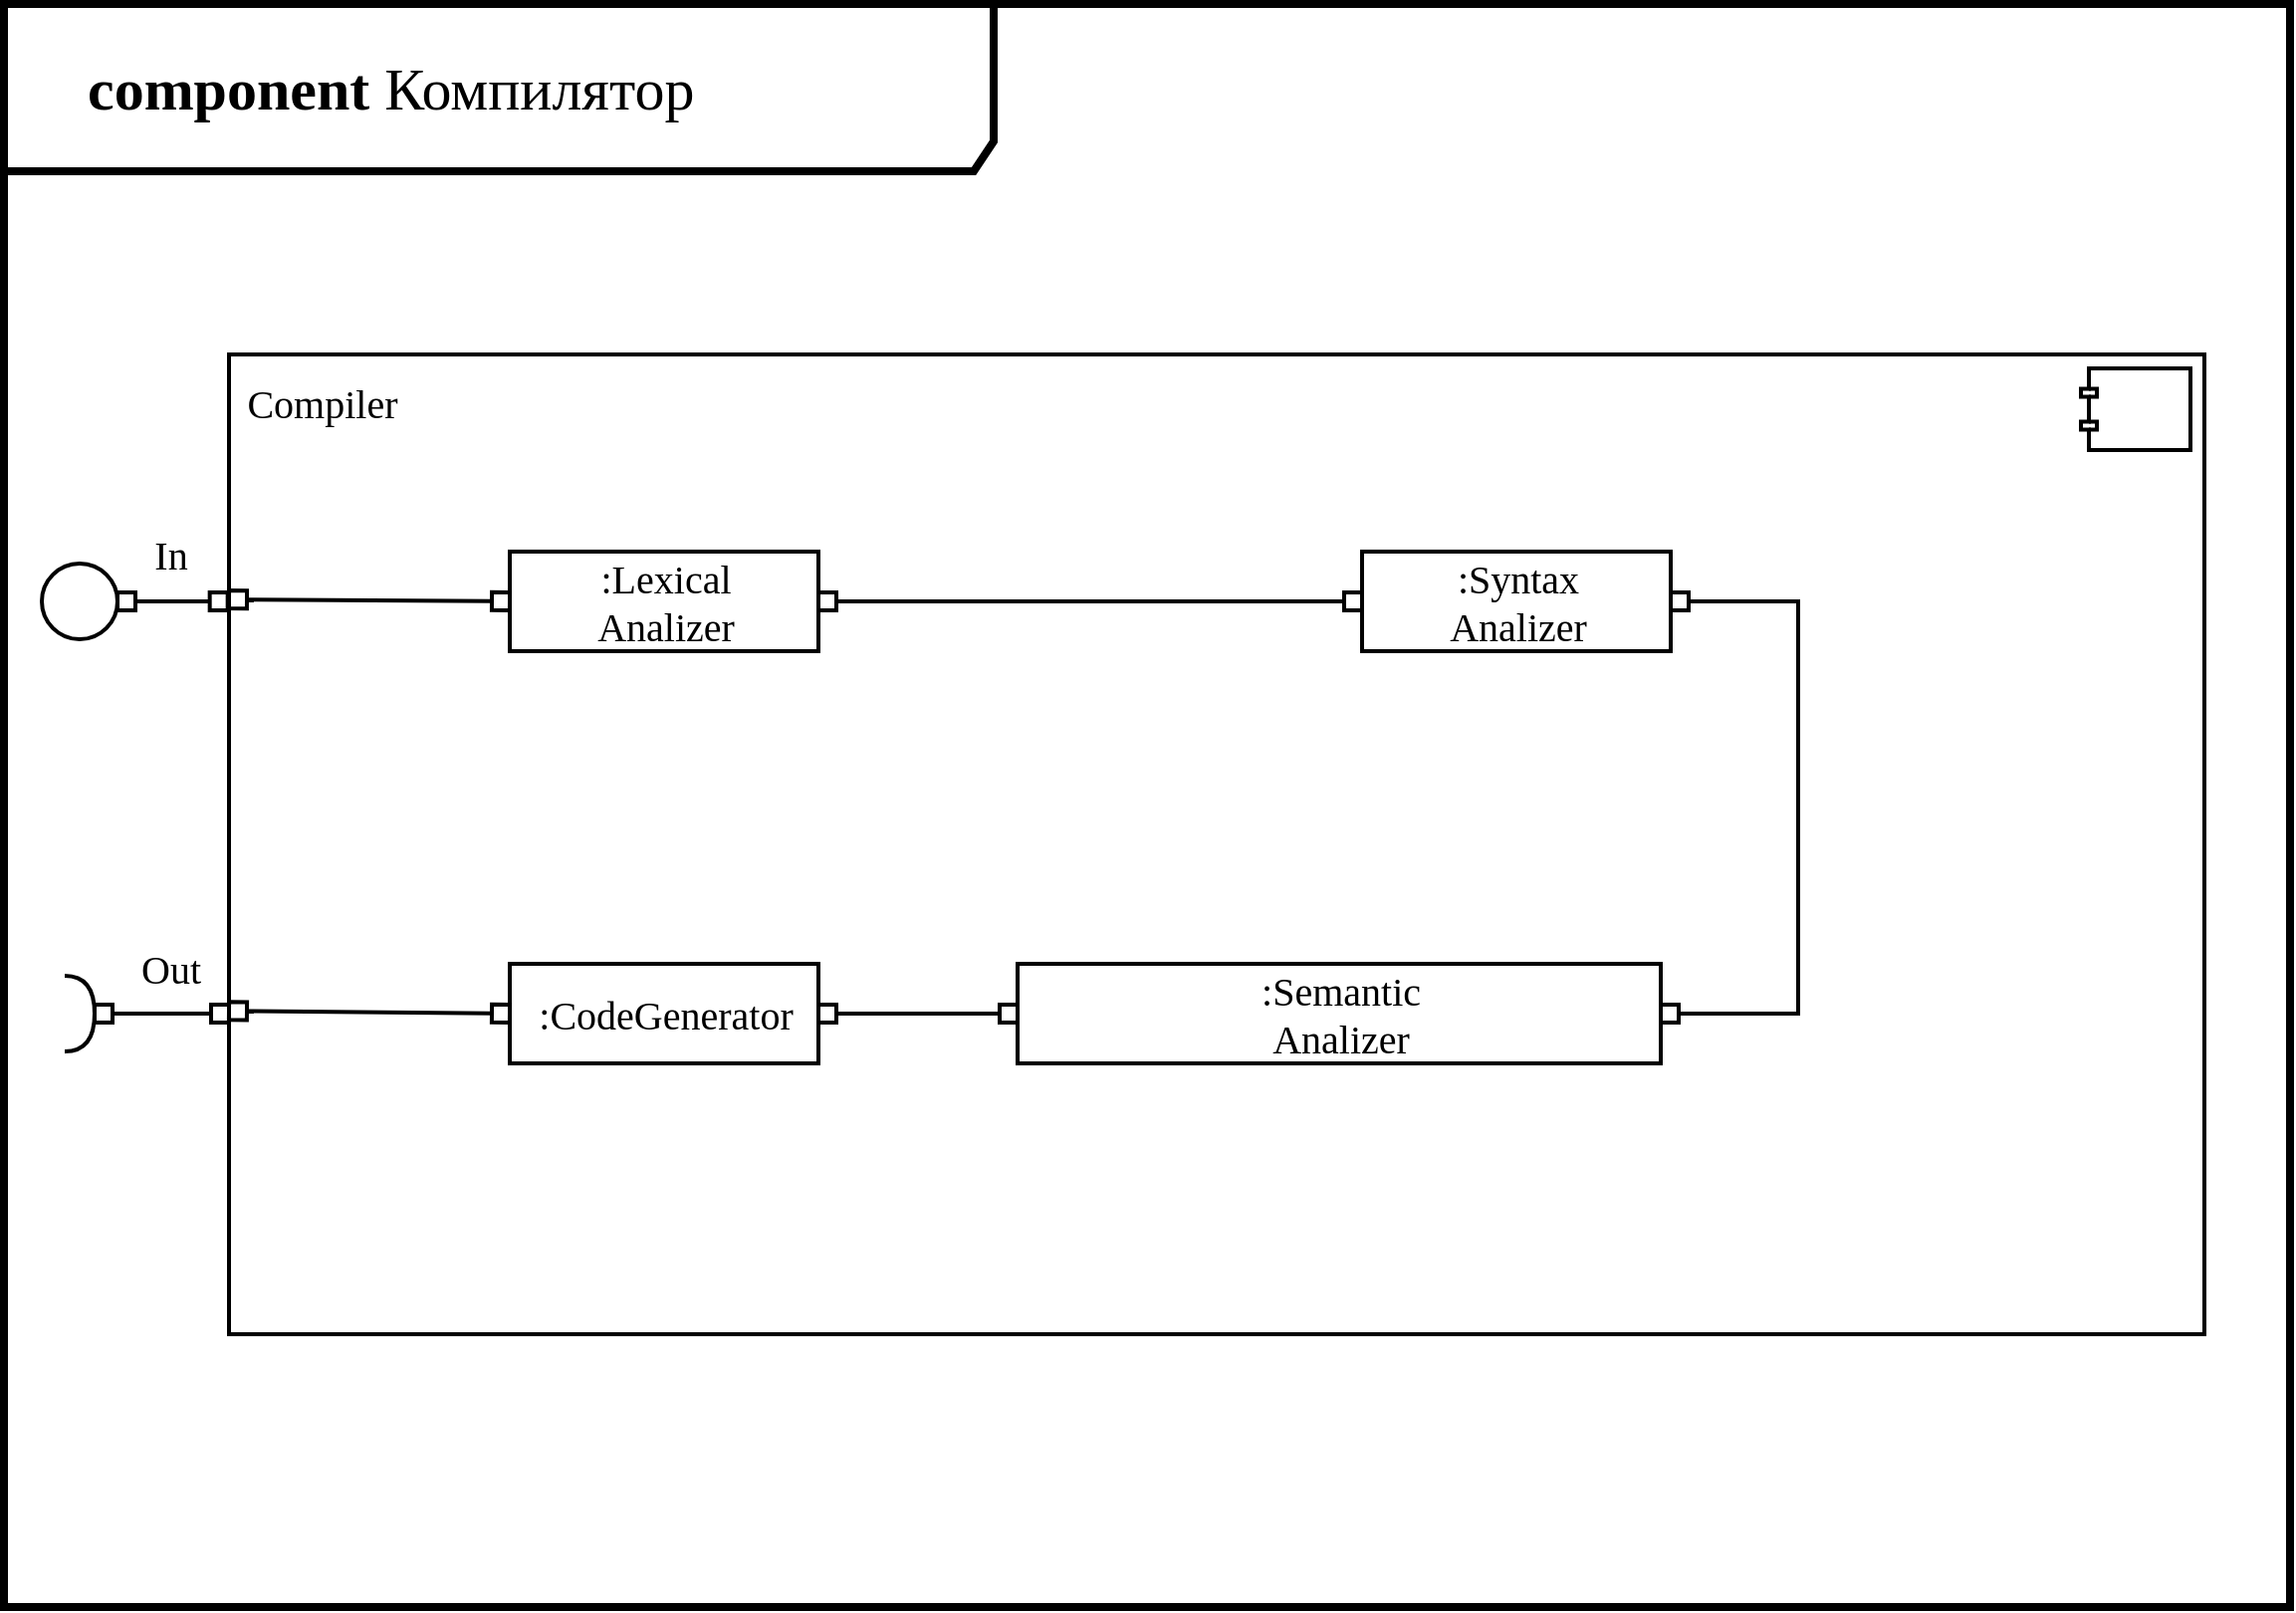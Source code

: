 <mxfile version="13.0.7" type="device"><diagram id="k48dD35yjfDT8-A4fqaC" name="Страница 1"><mxGraphModel dx="1837" dy="1173" grid="0" gridSize="10" guides="1" tooltips="1" connect="1" arrows="1" fold="1" page="1" pageScale="1" pageWidth="1169" pageHeight="827" background="#ffffff" math="0" shadow="0"><root><mxCell id="0"/><mxCell id="1" parent="0"/><mxCell id="eZl8JASO1A4xF98Jgx2D-1" value="&lt;blockquote style=&quot;margin: 0 0 0 40px ; border: none ; padding: 0px&quot;&gt;&lt;b&gt;component &lt;/b&gt;Компилятор&lt;/blockquote&gt;" style="shape=umlFrame;whiteSpace=wrap;html=1;fillColor=none;strokeWidth=4;strokeColor=#000000;fontFamily=Times New Roman;fontSize=30;width=497;height=84;fontColor=#000000;align=left;" vertex="1" parent="1"><mxGeometry x="10" y="11" width="1148" height="805" as="geometry"/></mxCell><mxCell id="eZl8JASO1A4xF98Jgx2D-12" value="" style="html=1;dropTarget=0;strokeColor=#000000;strokeWidth=2;fillColor=none;fontColor=#000000;fontFamily=Times New Roman;fontSize=20;rounded=0;align=left;" vertex="1" parent="1"><mxGeometry x="123" y="187" width="992" height="492" as="geometry"/></mxCell><mxCell id="eZl8JASO1A4xF98Jgx2D-13" value="" style="shape=component;jettyWidth=8;jettyHeight=4;fillColor=none;strokeWidth=2;strokeColor=#000000;" vertex="1" parent="eZl8JASO1A4xF98Jgx2D-12"><mxGeometry x="1" width="55" height="41" relative="1" as="geometry"><mxPoint x="-62" y="7" as="offset"/></mxGeometry></mxCell><mxCell id="eZl8JASO1A4xF98Jgx2D-6" value="" style="edgeStyle=orthogonalEdgeStyle;rounded=0;orthogonalLoop=1;jettySize=auto;html=1;fontFamily=Times New Roman;fontSize=20;fontColor=none;labelBackgroundColor=none;noLabel=1;strokeWidth=2;strokeColor=#000000;endArrow=box;endFill=0;startArrow=box;startFill=0;" edge="1" parent="1" source="eZl8JASO1A4xF98Jgx2D-4" target="eZl8JASO1A4xF98Jgx2D-5"><mxGeometry relative="1" as="geometry"/></mxCell><mxCell id="eZl8JASO1A4xF98Jgx2D-17" style="edgeStyle=none;rounded=0;orthogonalLoop=1;jettySize=auto;html=1;exitX=0;exitY=0.5;exitDx=0;exitDy=0;entryX=0;entryY=0.25;entryDx=0;entryDy=0;labelBackgroundColor=none;startArrow=box;startFill=0;endArrow=box;endFill=0;strokeColor=#000000;strokeWidth=2;fontFamily=Times New Roman;fontSize=20;fontColor=none;" edge="1" parent="1" source="eZl8JASO1A4xF98Jgx2D-4" target="eZl8JASO1A4xF98Jgx2D-12"><mxGeometry relative="1" as="geometry"/></mxCell><mxCell id="eZl8JASO1A4xF98Jgx2D-4" value=":Lexical&lt;br&gt;Analizer" style="html=1;rounded=0;strokeColor=#000000;strokeWidth=2;fillColor=none;gradientColor=none;fontFamily=Times New Roman;fontSize=20;fontColor=#000000;" vertex="1" parent="1"><mxGeometry x="264" y="286" width="155" height="50" as="geometry"/></mxCell><mxCell id="eZl8JASO1A4xF98Jgx2D-9" style="edgeStyle=orthogonalEdgeStyle;rounded=0;orthogonalLoop=1;jettySize=auto;html=1;exitX=1;exitY=0.5;exitDx=0;exitDy=0;entryX=0;entryY=0.5;entryDx=0;entryDy=0;fontFamily=Times New Roman;fontSize=20;fontColor=#000000;strokeWidth=2;strokeColor=#000000;endArrow=box;endFill=0;startArrow=box;startFill=0;" edge="1" parent="1" source="eZl8JASO1A4xF98Jgx2D-7" target="eZl8JASO1A4xF98Jgx2D-8"><mxGeometry relative="1" as="geometry"/></mxCell><mxCell id="eZl8JASO1A4xF98Jgx2D-16" style="rounded=0;orthogonalLoop=1;jettySize=auto;html=1;exitX=0;exitY=0.5;exitDx=0;exitDy=0;entryX=0;entryY=0.67;entryDx=0;entryDy=0;entryPerimeter=0;labelBackgroundColor=none;startArrow=box;startFill=0;endArrow=box;endFill=0;strokeColor=#000000;strokeWidth=2;fontFamily=Times New Roman;fontSize=20;fontColor=none;" edge="1" parent="1" source="eZl8JASO1A4xF98Jgx2D-7" target="eZl8JASO1A4xF98Jgx2D-12"><mxGeometry relative="1" as="geometry"/></mxCell><mxCell id="eZl8JASO1A4xF98Jgx2D-7" value=":CodeGenerator" style="html=1;rounded=0;strokeColor=#000000;strokeWidth=2;fillColor=none;gradientColor=none;fontFamily=Times New Roman;fontSize=20;fontColor=#000000;" vertex="1" parent="1"><mxGeometry x="264" y="493" width="155" height="50" as="geometry"/></mxCell><mxCell id="eZl8JASO1A4xF98Jgx2D-27" style="edgeStyle=orthogonalEdgeStyle;rounded=0;orthogonalLoop=1;jettySize=auto;html=1;exitX=1;exitY=0.5;exitDx=0;exitDy=0;entryX=1;entryY=0.5;entryDx=0;entryDy=0;labelBackgroundColor=none;startArrow=box;startFill=0;endArrow=box;endFill=0;strokeColor=#000000;strokeWidth=2;fontFamily=Times New Roman;fontSize=20;fontColor=none;" edge="1" parent="1" source="eZl8JASO1A4xF98Jgx2D-5" target="eZl8JASO1A4xF98Jgx2D-8"><mxGeometry relative="1" as="geometry"><Array as="points"><mxPoint x="911" y="311"/><mxPoint x="911" y="518"/></Array></mxGeometry></mxCell><mxCell id="eZl8JASO1A4xF98Jgx2D-5" value=":Syntax&lt;br&gt;Analizer" style="html=1;rounded=0;strokeColor=#000000;strokeWidth=2;fillColor=none;gradientColor=none;fontFamily=Times New Roman;fontSize=20;fontColor=#000000;" vertex="1" parent="1"><mxGeometry x="692" y="286" width="155" height="50" as="geometry"/></mxCell><mxCell id="eZl8JASO1A4xF98Jgx2D-8" value=":Semantic&lt;br&gt;Analizer" style="html=1;rounded=0;strokeColor=#000000;strokeWidth=2;fillColor=none;gradientColor=none;fontFamily=Times New Roman;fontSize=20;fontColor=#000000;" vertex="1" parent="1"><mxGeometry x="519" y="493" width="323" height="50" as="geometry"/></mxCell><mxCell id="eZl8JASO1A4xF98Jgx2D-14" value="Compiler" style="text;html=1;strokeColor=none;fillColor=none;align=center;verticalAlign=middle;whiteSpace=wrap;rounded=0;strokeWidth=2;fontFamily=Times New Roman;fontSize=20;fontColor=#000000;" vertex="1" parent="1"><mxGeometry x="123" y="187" width="94" height="47" as="geometry"/></mxCell><mxCell id="eZl8JASO1A4xF98Jgx2D-25" value="In" style="text;html=1;strokeColor=none;fillColor=none;align=center;verticalAlign=middle;whiteSpace=wrap;rounded=0;strokeWidth=2;fontFamily=Times New Roman;fontSize=20;fontColor=#000000;" vertex="1" parent="1"><mxGeometry x="70" y="271" width="48" height="32" as="geometry"/></mxCell><mxCell id="eZl8JASO1A4xF98Jgx2D-26" value="Out" style="text;html=1;strokeColor=none;fillColor=none;align=center;verticalAlign=middle;whiteSpace=wrap;rounded=0;strokeWidth=2;fontFamily=Times New Roman;fontSize=20;fontColor=#000000;" vertex="1" parent="1"><mxGeometry x="70" y="479" width="48" height="32" as="geometry"/></mxCell><mxCell id="eZl8JASO1A4xF98Jgx2D-21" style="edgeStyle=none;rounded=0;orthogonalLoop=1;jettySize=auto;html=1;exitX=1;exitY=0.5;exitDx=0;exitDy=0;labelBackgroundColor=none;startArrow=box;startFill=0;endArrow=box;endFill=0;strokeColor=#000000;strokeWidth=2;fontFamily=Times New Roman;fontSize=20;fontColor=none;" edge="1" parent="1" source="eZl8JASO1A4xF98Jgx2D-19"><mxGeometry relative="1" as="geometry"><mxPoint x="122.333" y="310.944" as="targetPoint"/></mxGeometry></mxCell><mxCell id="eZl8JASO1A4xF98Jgx2D-19" value="" style="ellipse;whiteSpace=wrap;html=1;aspect=fixed;rounded=0;strokeColor=#000000;strokeWidth=2;fillColor=none;fontFamily=Times New Roman;fontSize=20;fontColor=none;" vertex="1" parent="1"><mxGeometry x="29" y="292" width="38" height="38" as="geometry"/></mxCell><mxCell id="eZl8JASO1A4xF98Jgx2D-22" style="edgeStyle=none;rounded=0;orthogonalLoop=1;jettySize=auto;html=1;exitX=1;exitY=0.5;exitDx=0;exitDy=0;labelBackgroundColor=none;startArrow=box;startFill=0;endArrow=box;endFill=0;strokeColor=#000000;strokeWidth=2;fontFamily=Times New Roman;fontSize=20;fontColor=none;exitPerimeter=0;" edge="1" parent="1" source="eZl8JASO1A4xF98Jgx2D-24"><mxGeometry relative="1" as="geometry"><mxPoint x="123.003" y="517.944" as="targetPoint"/><mxPoint x="67.67" y="518" as="sourcePoint"/></mxGeometry></mxCell><mxCell id="eZl8JASO1A4xF98Jgx2D-24" value="" style="shape=requiredInterface;html=1;verticalLabelPosition=bottom;rounded=0;strokeColor=#000000;strokeWidth=2;fillColor=none;fontFamily=Times New Roman;fontSize=20;fontColor=none;" vertex="1" parent="1"><mxGeometry x="40.5" y="499" width="15" height="38" as="geometry"/></mxCell></root></mxGraphModel></diagram></mxfile>